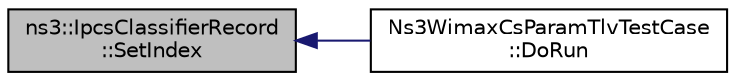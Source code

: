 digraph "ns3::IpcsClassifierRecord::SetIndex"
{
  edge [fontname="Helvetica",fontsize="10",labelfontname="Helvetica",labelfontsize="10"];
  node [fontname="Helvetica",fontsize="10",shape=record];
  rankdir="LR";
  Node1 [label="ns3::IpcsClassifierRecord\l::SetIndex",height=0.2,width=0.4,color="black", fillcolor="grey75", style="filled", fontcolor="black"];
  Node1 -> Node2 [dir="back",color="midnightblue",fontsize="10",style="solid"];
  Node2 [label="Ns3WimaxCsParamTlvTestCase\l::DoRun",height=0.2,width=0.4,color="black", fillcolor="white", style="filled",URL="$dd/ddb/classNs3WimaxCsParamTlvTestCase.html#a787e5b86252dac18778c864535b1d4d4",tooltip="Implementation to actually run this TestCase. "];
}
